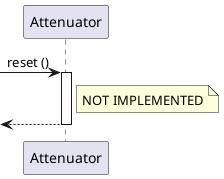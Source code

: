 @startuml

participant Attenuator as att

[-> att ++: reset ()
note right of att: NOT IMPLEMENTED
return

@enduml
